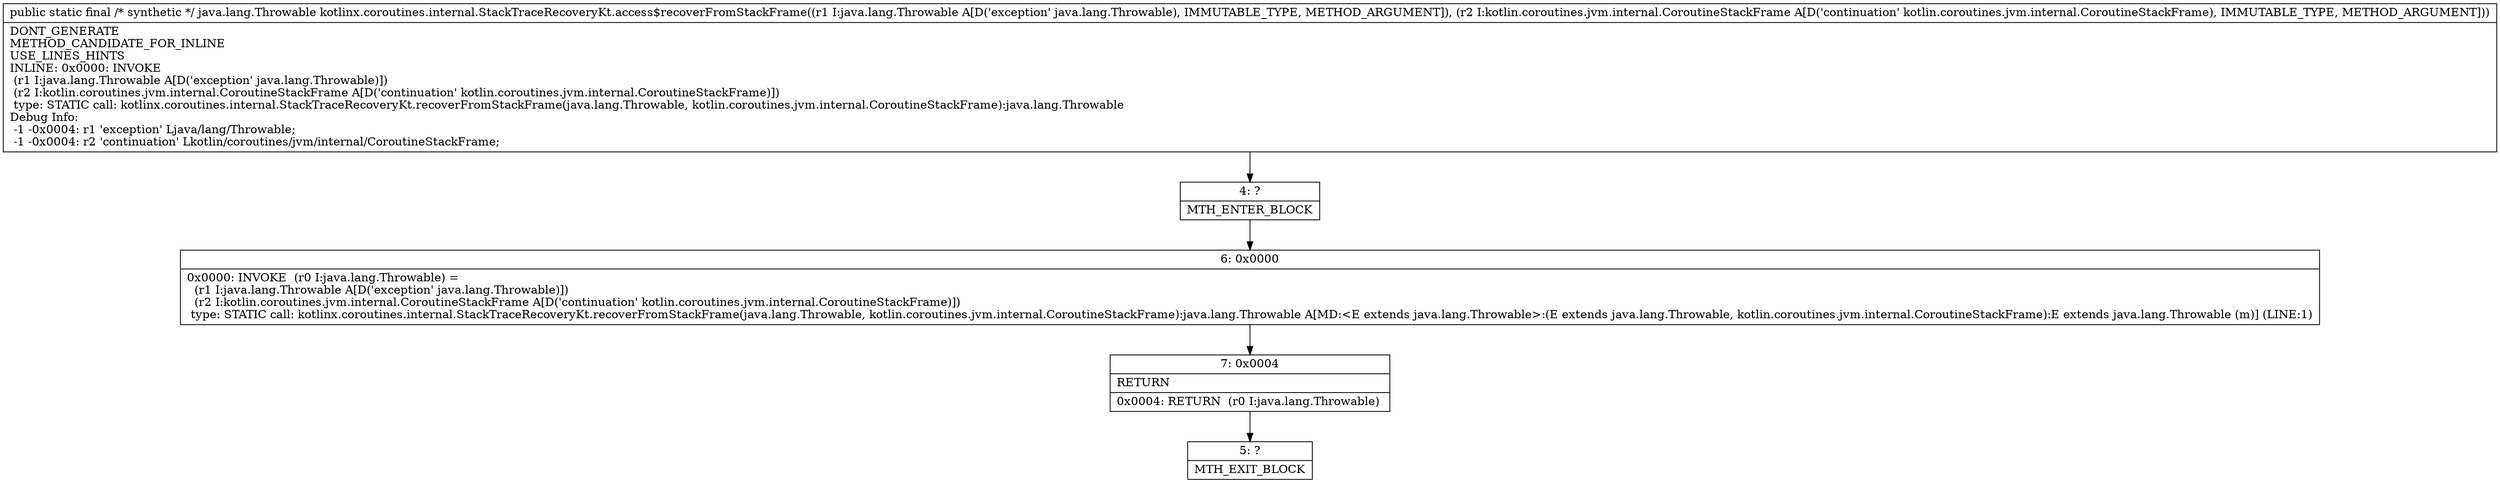 digraph "CFG forkotlinx.coroutines.internal.StackTraceRecoveryKt.access$recoverFromStackFrame(Ljava\/lang\/Throwable;Lkotlin\/coroutines\/jvm\/internal\/CoroutineStackFrame;)Ljava\/lang\/Throwable;" {
Node_4 [shape=record,label="{4\:\ ?|MTH_ENTER_BLOCK\l}"];
Node_6 [shape=record,label="{6\:\ 0x0000|0x0000: INVOKE  (r0 I:java.lang.Throwable) = \l  (r1 I:java.lang.Throwable A[D('exception' java.lang.Throwable)])\l  (r2 I:kotlin.coroutines.jvm.internal.CoroutineStackFrame A[D('continuation' kotlin.coroutines.jvm.internal.CoroutineStackFrame)])\l type: STATIC call: kotlinx.coroutines.internal.StackTraceRecoveryKt.recoverFromStackFrame(java.lang.Throwable, kotlin.coroutines.jvm.internal.CoroutineStackFrame):java.lang.Throwable A[MD:\<E extends java.lang.Throwable\>:(E extends java.lang.Throwable, kotlin.coroutines.jvm.internal.CoroutineStackFrame):E extends java.lang.Throwable (m)] (LINE:1)\l}"];
Node_7 [shape=record,label="{7\:\ 0x0004|RETURN\l|0x0004: RETURN  (r0 I:java.lang.Throwable) \l}"];
Node_5 [shape=record,label="{5\:\ ?|MTH_EXIT_BLOCK\l}"];
MethodNode[shape=record,label="{public static final \/* synthetic *\/ java.lang.Throwable kotlinx.coroutines.internal.StackTraceRecoveryKt.access$recoverFromStackFrame((r1 I:java.lang.Throwable A[D('exception' java.lang.Throwable), IMMUTABLE_TYPE, METHOD_ARGUMENT]), (r2 I:kotlin.coroutines.jvm.internal.CoroutineStackFrame A[D('continuation' kotlin.coroutines.jvm.internal.CoroutineStackFrame), IMMUTABLE_TYPE, METHOD_ARGUMENT]))  | DONT_GENERATE\lMETHOD_CANDIDATE_FOR_INLINE\lUSE_LINES_HINTS\lINLINE: 0x0000: INVOKE  \l  (r1 I:java.lang.Throwable A[D('exception' java.lang.Throwable)])\l  (r2 I:kotlin.coroutines.jvm.internal.CoroutineStackFrame A[D('continuation' kotlin.coroutines.jvm.internal.CoroutineStackFrame)])\l type: STATIC call: kotlinx.coroutines.internal.StackTraceRecoveryKt.recoverFromStackFrame(java.lang.Throwable, kotlin.coroutines.jvm.internal.CoroutineStackFrame):java.lang.Throwable\lDebug Info:\l  \-1 \-0x0004: r1 'exception' Ljava\/lang\/Throwable;\l  \-1 \-0x0004: r2 'continuation' Lkotlin\/coroutines\/jvm\/internal\/CoroutineStackFrame;\l}"];
MethodNode -> Node_4;Node_4 -> Node_6;
Node_6 -> Node_7;
Node_7 -> Node_5;
}

